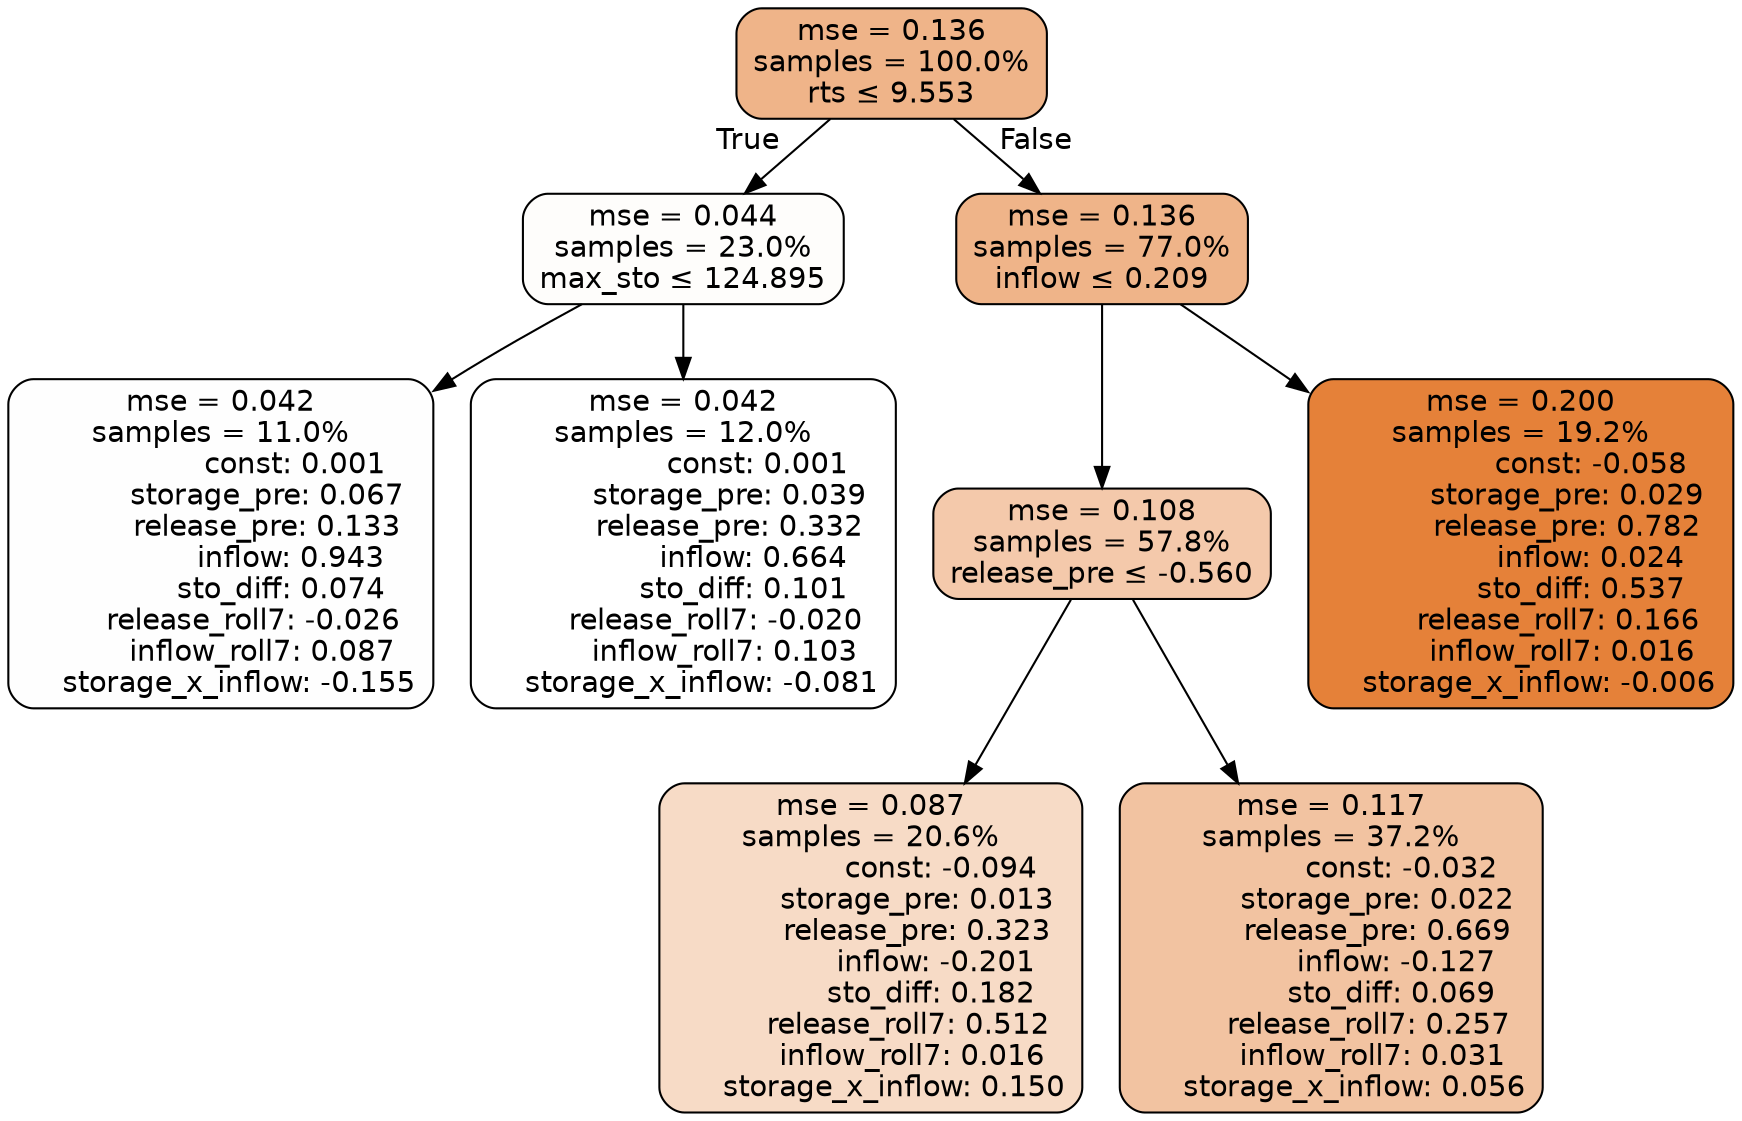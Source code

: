 digraph tree {
bgcolor="transparent"
node [shape=rectangle, style="filled, rounded", color="black", fontname=helvetica] ;
edge [fontname=helvetica] ;
	"0" [label="mse = 0.136
samples = 100.0%
rts &le; 9.553", fillcolor="#efb489"]
	"1" [label="mse = 0.044
samples = 23.0%
max_sto &le; 124.895", fillcolor="#fefdfb"]
	"2" [label="mse = 0.042
samples = 11.0%
                const: 0.001
          storage_pre: 0.067
          release_pre: 0.133
               inflow: 0.943
             sto_diff: 0.074
       release_roll7: -0.026
         inflow_roll7: 0.087
    storage_x_inflow: -0.155", fillcolor="#fefefe"]
	"3" [label="mse = 0.042
samples = 12.0%
                const: 0.001
          storage_pre: 0.039
          release_pre: 0.332
               inflow: 0.664
             sto_diff: 0.101
       release_roll7: -0.020
         inflow_roll7: 0.103
    storage_x_inflow: -0.081", fillcolor="#ffffff"]
	"4" [label="mse = 0.136
samples = 77.0%
inflow &le; 0.209", fillcolor="#efb489"]
	"5" [label="mse = 0.108
samples = 57.8%
release_pre &le; -0.560", fillcolor="#f4c9ab"]
	"6" [label="mse = 0.087
samples = 20.6%
               const: -0.094
          storage_pre: 0.013
          release_pre: 0.323
              inflow: -0.201
             sto_diff: 0.182
        release_roll7: 0.512
         inflow_roll7: 0.016
     storage_x_inflow: 0.150", fillcolor="#f7dbc6"]
	"7" [label="mse = 0.117
samples = 37.2%
               const: -0.032
          storage_pre: 0.022
          release_pre: 0.669
              inflow: -0.127
             sto_diff: 0.069
        release_roll7: 0.257
         inflow_roll7: 0.031
     storage_x_inflow: 0.056", fillcolor="#f2c3a1"]
	"8" [label="mse = 0.200
samples = 19.2%
               const: -0.058
          storage_pre: 0.029
          release_pre: 0.782
               inflow: 0.024
             sto_diff: 0.537
        release_roll7: 0.166
         inflow_roll7: 0.016
    storage_x_inflow: -0.006", fillcolor="#e58139"]

	"0" -> "1" [labeldistance=2.5, labelangle=45, headlabel="True"]
	"1" -> "2"
	"1" -> "3"
	"0" -> "4" [labeldistance=2.5, labelangle=-45, headlabel="False"]
	"4" -> "5"
	"5" -> "6"
	"5" -> "7"
	"4" -> "8"
}